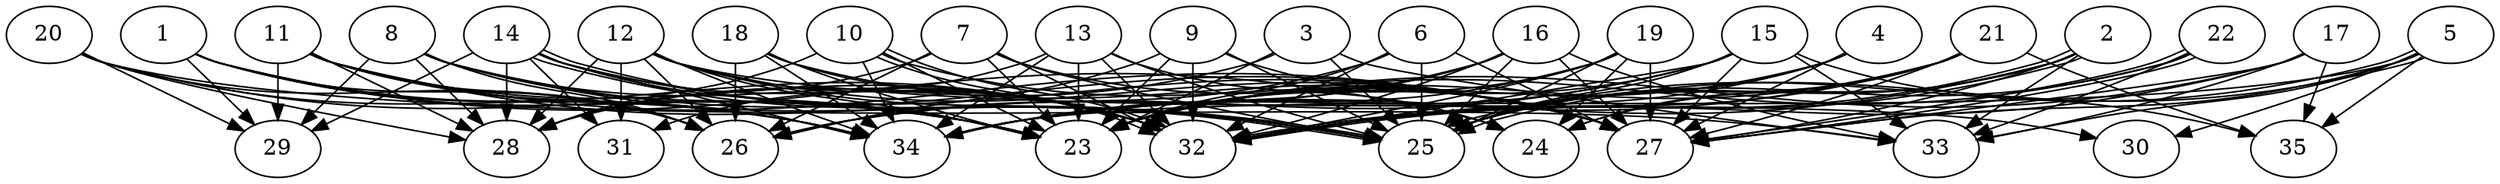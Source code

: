 // DAG automatically generated by daggen at Thu Oct  3 14:05:38 2019
// ./daggen --dot -n 35 --ccr 0.5 --fat 0.9 --regular 0.7 --density 0.9 --mindata 5242880 --maxdata 52428800 
digraph G {
  1 [size="87128064", alpha="0.08", expect_size="43564032"] 
  1 -> 23 [size ="43564032"]
  1 -> 24 [size ="43564032"]
  1 -> 26 [size ="43564032"]
  1 -> 29 [size ="43564032"]
  1 -> 32 [size ="43564032"]
  1 -> 34 [size ="43564032"]
  2 [size="42145792", alpha="0.04", expect_size="21072896"] 
  2 -> 24 [size ="21072896"]
  2 -> 25 [size ="21072896"]
  2 -> 27 [size ="21072896"]
  2 -> 32 [size ="21072896"]
  2 -> 32 [size ="21072896"]
  2 -> 33 [size ="21072896"]
  2 -> 34 [size ="21072896"]
  3 [size="83283968", alpha="0.05", expect_size="41641984"] 
  3 -> 23 [size ="41641984"]
  3 -> 25 [size ="41641984"]
  3 -> 28 [size ="41641984"]
  3 -> 33 [size ="41641984"]
  4 [size="31019008", alpha="0.01", expect_size="15509504"] 
  4 -> 23 [size ="15509504"]
  4 -> 25 [size ="15509504"]
  4 -> 27 [size ="15509504"]
  4 -> 32 [size ="15509504"]
  5 [size="96677888", alpha="0.20", expect_size="48338944"] 
  5 -> 25 [size ="48338944"]
  5 -> 25 [size ="48338944"]
  5 -> 27 [size ="48338944"]
  5 -> 30 [size ="48338944"]
  5 -> 33 [size ="48338944"]
  5 -> 34 [size ="48338944"]
  5 -> 35 [size ="48338944"]
  6 [size="44371968", alpha="0.05", expect_size="22185984"] 
  6 -> 23 [size ="22185984"]
  6 -> 25 [size ="22185984"]
  6 -> 26 [size ="22185984"]
  6 -> 27 [size ="22185984"]
  6 -> 32 [size ="22185984"]
  7 [size="51400704", alpha="0.08", expect_size="25700352"] 
  7 -> 23 [size ="25700352"]
  7 -> 25 [size ="25700352"]
  7 -> 26 [size ="25700352"]
  7 -> 27 [size ="25700352"]
  7 -> 28 [size ="25700352"]
  7 -> 32 [size ="25700352"]
  8 [size="94054400", alpha="0.11", expect_size="47027200"] 
  8 -> 23 [size ="47027200"]
  8 -> 25 [size ="47027200"]
  8 -> 26 [size ="47027200"]
  8 -> 27 [size ="47027200"]
  8 -> 28 [size ="47027200"]
  8 -> 29 [size ="47027200"]
  8 -> 32 [size ="47027200"]
  9 [size="32458752", alpha="0.06", expect_size="16229376"] 
  9 -> 23 [size ="16229376"]
  9 -> 25 [size ="16229376"]
  9 -> 26 [size ="16229376"]
  9 -> 27 [size ="16229376"]
  9 -> 32 [size ="16229376"]
  10 [size="92209152", alpha="0.14", expect_size="46104576"] 
  10 -> 23 [size ="46104576"]
  10 -> 27 [size ="46104576"]
  10 -> 28 [size ="46104576"]
  10 -> 32 [size ="46104576"]
  10 -> 32 [size ="46104576"]
  10 -> 34 [size ="46104576"]
  11 [size="51064832", alpha="0.05", expect_size="25532416"] 
  11 -> 23 [size ="25532416"]
  11 -> 25 [size ="25532416"]
  11 -> 26 [size ="25532416"]
  11 -> 27 [size ="25532416"]
  11 -> 28 [size ="25532416"]
  11 -> 29 [size ="25532416"]
  11 -> 32 [size ="25532416"]
  11 -> 34 [size ="25532416"]
  12 [size="87003136", alpha="0.02", expect_size="43501568"] 
  12 -> 23 [size ="43501568"]
  12 -> 25 [size ="43501568"]
  12 -> 26 [size ="43501568"]
  12 -> 27 [size ="43501568"]
  12 -> 28 [size ="43501568"]
  12 -> 30 [size ="43501568"]
  12 -> 31 [size ="43501568"]
  12 -> 32 [size ="43501568"]
  12 -> 34 [size ="43501568"]
  13 [size="12986368", alpha="0.01", expect_size="6493184"] 
  13 -> 23 [size ="6493184"]
  13 -> 24 [size ="6493184"]
  13 -> 25 [size ="6493184"]
  13 -> 31 [size ="6493184"]
  13 -> 32 [size ="6493184"]
  13 -> 34 [size ="6493184"]
  14 [size="38166528", alpha="0.01", expect_size="19083264"] 
  14 -> 23 [size ="19083264"]
  14 -> 25 [size ="19083264"]
  14 -> 25 [size ="19083264"]
  14 -> 27 [size ="19083264"]
  14 -> 28 [size ="19083264"]
  14 -> 29 [size ="19083264"]
  14 -> 31 [size ="19083264"]
  14 -> 32 [size ="19083264"]
  14 -> 34 [size ="19083264"]
  15 [size="41721856", alpha="0.05", expect_size="20860928"] 
  15 -> 23 [size ="20860928"]
  15 -> 25 [size ="20860928"]
  15 -> 26 [size ="20860928"]
  15 -> 27 [size ="20860928"]
  15 -> 32 [size ="20860928"]
  15 -> 33 [size ="20860928"]
  15 -> 34 [size ="20860928"]
  15 -> 35 [size ="20860928"]
  16 [size="39671808", alpha="0.08", expect_size="19835904"] 
  16 -> 23 [size ="19835904"]
  16 -> 25 [size ="19835904"]
  16 -> 26 [size ="19835904"]
  16 -> 27 [size ="19835904"]
  16 -> 32 [size ="19835904"]
  16 -> 33 [size ="19835904"]
  16 -> 34 [size ="19835904"]
  17 [size="65060864", alpha="0.12", expect_size="32530432"] 
  17 -> 23 [size ="32530432"]
  17 -> 27 [size ="32530432"]
  17 -> 32 [size ="32530432"]
  17 -> 33 [size ="32530432"]
  17 -> 35 [size ="32530432"]
  18 [size="102090752", alpha="0.17", expect_size="51045376"] 
  18 -> 23 [size ="51045376"]
  18 -> 26 [size ="51045376"]
  18 -> 27 [size ="51045376"]
  18 -> 32 [size ="51045376"]
  18 -> 34 [size ="51045376"]
  19 [size="59781120", alpha="0.07", expect_size="29890560"] 
  19 -> 23 [size ="29890560"]
  19 -> 24 [size ="29890560"]
  19 -> 25 [size ="29890560"]
  19 -> 27 [size ="29890560"]
  19 -> 32 [size ="29890560"]
  19 -> 34 [size ="29890560"]
  20 [size="88240128", alpha="0.18", expect_size="44120064"] 
  20 -> 23 [size ="44120064"]
  20 -> 26 [size ="44120064"]
  20 -> 28 [size ="44120064"]
  20 -> 29 [size ="44120064"]
  20 -> 33 [size ="44120064"]
  20 -> 34 [size ="44120064"]
  21 [size="61663232", alpha="0.06", expect_size="30831616"] 
  21 -> 23 [size ="30831616"]
  21 -> 24 [size ="30831616"]
  21 -> 25 [size ="30831616"]
  21 -> 27 [size ="30831616"]
  21 -> 32 [size ="30831616"]
  21 -> 34 [size ="30831616"]
  21 -> 35 [size ="30831616"]
  22 [size="87304192", alpha="0.20", expect_size="43652096"] 
  22 -> 23 [size ="43652096"]
  22 -> 25 [size ="43652096"]
  22 -> 27 [size ="43652096"]
  22 -> 27 [size ="43652096"]
  22 -> 33 [size ="43652096"]
  23 [size="95662080", alpha="0.09", expect_size="47831040"] 
  24 [size="101986304", alpha="0.03", expect_size="50993152"] 
  25 [size="10903552", alpha="0.15", expect_size="5451776"] 
  26 [size="35979264", alpha="0.15", expect_size="17989632"] 
  27 [size="73689088", alpha="0.03", expect_size="36844544"] 
  28 [size="37316608", alpha="0.08", expect_size="18658304"] 
  29 [size="24549376", alpha="0.19", expect_size="12274688"] 
  30 [size="57931776", alpha="0.06", expect_size="28965888"] 
  31 [size="49553408", alpha="0.03", expect_size="24776704"] 
  32 [size="76058624", alpha="0.15", expect_size="38029312"] 
  33 [size="74737664", alpha="0.08", expect_size="37368832"] 
  34 [size="24014848", alpha="0.07", expect_size="12007424"] 
  35 [size="38797312", alpha="0.13", expect_size="19398656"] 
}
